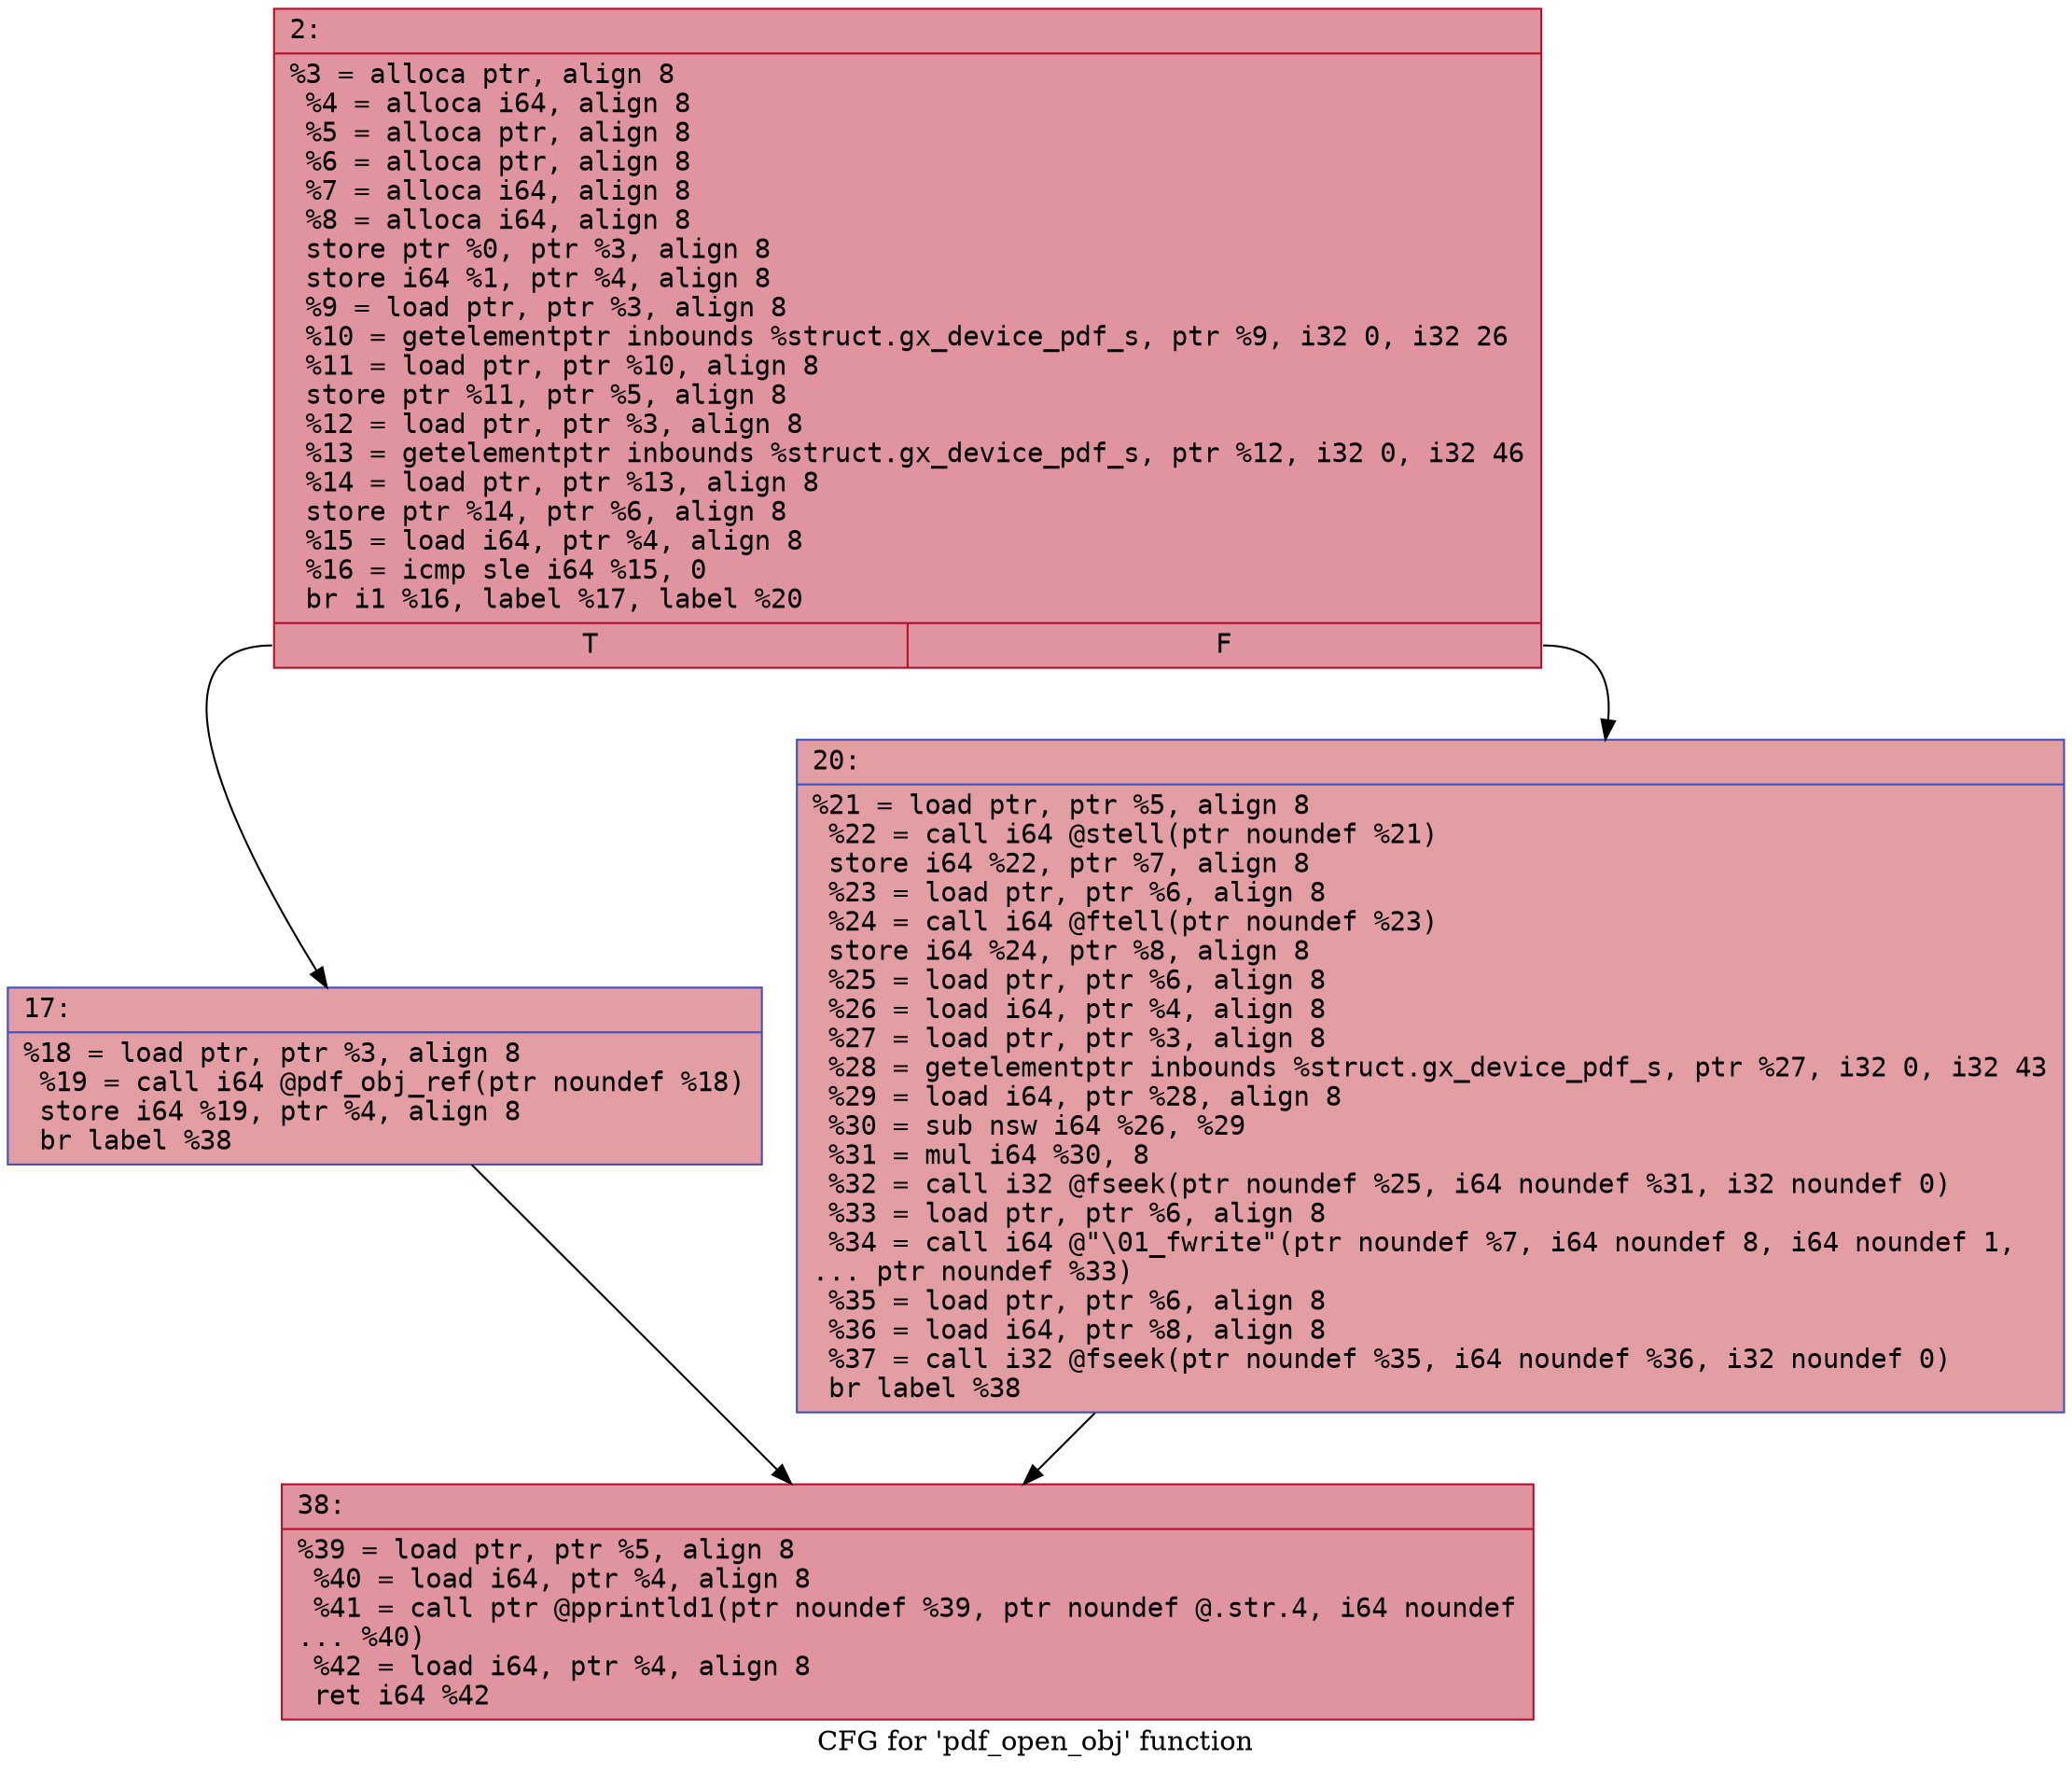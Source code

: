 digraph "CFG for 'pdf_open_obj' function" {
	label="CFG for 'pdf_open_obj' function";

	Node0x6000020b1040 [shape=record,color="#b70d28ff", style=filled, fillcolor="#b70d2870" fontname="Courier",label="{2:\l|  %3 = alloca ptr, align 8\l  %4 = alloca i64, align 8\l  %5 = alloca ptr, align 8\l  %6 = alloca ptr, align 8\l  %7 = alloca i64, align 8\l  %8 = alloca i64, align 8\l  store ptr %0, ptr %3, align 8\l  store i64 %1, ptr %4, align 8\l  %9 = load ptr, ptr %3, align 8\l  %10 = getelementptr inbounds %struct.gx_device_pdf_s, ptr %9, i32 0, i32 26\l  %11 = load ptr, ptr %10, align 8\l  store ptr %11, ptr %5, align 8\l  %12 = load ptr, ptr %3, align 8\l  %13 = getelementptr inbounds %struct.gx_device_pdf_s, ptr %12, i32 0, i32 46\l  %14 = load ptr, ptr %13, align 8\l  store ptr %14, ptr %6, align 8\l  %15 = load i64, ptr %4, align 8\l  %16 = icmp sle i64 %15, 0\l  br i1 %16, label %17, label %20\l|{<s0>T|<s1>F}}"];
	Node0x6000020b1040:s0 -> Node0x6000020b1090[tooltip="2 -> 17\nProbability 50.00%" ];
	Node0x6000020b1040:s1 -> Node0x6000020b10e0[tooltip="2 -> 20\nProbability 50.00%" ];
	Node0x6000020b1090 [shape=record,color="#3d50c3ff", style=filled, fillcolor="#be242e70" fontname="Courier",label="{17:\l|  %18 = load ptr, ptr %3, align 8\l  %19 = call i64 @pdf_obj_ref(ptr noundef %18)\l  store i64 %19, ptr %4, align 8\l  br label %38\l}"];
	Node0x6000020b1090 -> Node0x6000020b1130[tooltip="17 -> 38\nProbability 100.00%" ];
	Node0x6000020b10e0 [shape=record,color="#3d50c3ff", style=filled, fillcolor="#be242e70" fontname="Courier",label="{20:\l|  %21 = load ptr, ptr %5, align 8\l  %22 = call i64 @stell(ptr noundef %21)\l  store i64 %22, ptr %7, align 8\l  %23 = load ptr, ptr %6, align 8\l  %24 = call i64 @ftell(ptr noundef %23)\l  store i64 %24, ptr %8, align 8\l  %25 = load ptr, ptr %6, align 8\l  %26 = load i64, ptr %4, align 8\l  %27 = load ptr, ptr %3, align 8\l  %28 = getelementptr inbounds %struct.gx_device_pdf_s, ptr %27, i32 0, i32 43\l  %29 = load i64, ptr %28, align 8\l  %30 = sub nsw i64 %26, %29\l  %31 = mul i64 %30, 8\l  %32 = call i32 @fseek(ptr noundef %25, i64 noundef %31, i32 noundef 0)\l  %33 = load ptr, ptr %6, align 8\l  %34 = call i64 @\"\\01_fwrite\"(ptr noundef %7, i64 noundef 8, i64 noundef 1,\l... ptr noundef %33)\l  %35 = load ptr, ptr %6, align 8\l  %36 = load i64, ptr %8, align 8\l  %37 = call i32 @fseek(ptr noundef %35, i64 noundef %36, i32 noundef 0)\l  br label %38\l}"];
	Node0x6000020b10e0 -> Node0x6000020b1130[tooltip="20 -> 38\nProbability 100.00%" ];
	Node0x6000020b1130 [shape=record,color="#b70d28ff", style=filled, fillcolor="#b70d2870" fontname="Courier",label="{38:\l|  %39 = load ptr, ptr %5, align 8\l  %40 = load i64, ptr %4, align 8\l  %41 = call ptr @pprintld1(ptr noundef %39, ptr noundef @.str.4, i64 noundef\l... %40)\l  %42 = load i64, ptr %4, align 8\l  ret i64 %42\l}"];
}
